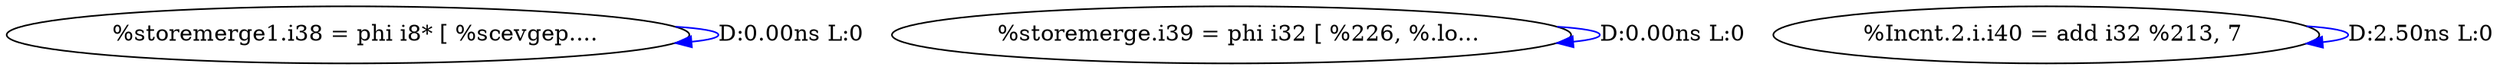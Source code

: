 digraph {
Node0x306c290[label="  %storemerge1.i38 = phi i8* [ %scevgep...."];
Node0x306c290 -> Node0x306c290[label="D:0.00ns L:0",color=blue];
Node0x306c370[label="  %storemerge.i39 = phi i32 [ %226, %.lo..."];
Node0x306c370 -> Node0x306c370[label="D:0.00ns L:0",color=blue];
Node0x306c530[label="  %Incnt.2.i.i40 = add i32 %213, 7"];
Node0x306c530 -> Node0x306c530[label="D:2.50ns L:0",color=blue];
}
